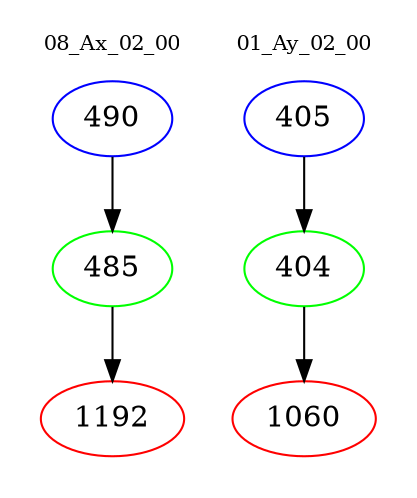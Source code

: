 digraph{
subgraph cluster_0 {
color = white
label = "08_Ax_02_00";
fontsize=10;
T0_490 [label="490", color="blue"]
T0_490 -> T0_485 [color="black"]
T0_485 [label="485", color="green"]
T0_485 -> T0_1192 [color="black"]
T0_1192 [label="1192", color="red"]
}
subgraph cluster_1 {
color = white
label = "01_Ay_02_00";
fontsize=10;
T1_405 [label="405", color="blue"]
T1_405 -> T1_404 [color="black"]
T1_404 [label="404", color="green"]
T1_404 -> T1_1060 [color="black"]
T1_1060 [label="1060", color="red"]
}
}

